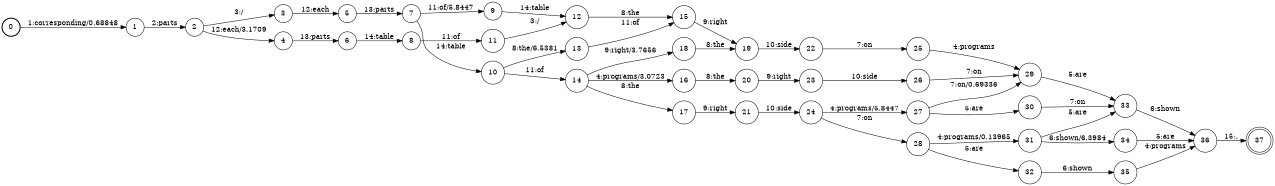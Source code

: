 digraph FST {
rankdir = LR;
size = "8.5,11";
label = "";
center = 1;
orientation = Portrait;
ranksep = "0.4";
nodesep = "0.25";
0 [label = "0", shape = circle, style = bold, fontsize = 14]
	0 -> 1 [label = "1:corresponding/0.68848", fontsize = 14];
1 [label = "1", shape = circle, style = solid, fontsize = 14]
	1 -> 2 [label = "2:parts", fontsize = 14];
2 [label = "2", shape = circle, style = solid, fontsize = 14]
	2 -> 3 [label = "3:/", fontsize = 14];
	2 -> 4 [label = "12:each/3.1709", fontsize = 14];
3 [label = "3", shape = circle, style = solid, fontsize = 14]
	3 -> 5 [label = "12:each", fontsize = 14];
4 [label = "4", shape = circle, style = solid, fontsize = 14]
	4 -> 6 [label = "13:parts", fontsize = 14];
5 [label = "5", shape = circle, style = solid, fontsize = 14]
	5 -> 7 [label = "13:parts", fontsize = 14];
6 [label = "6", shape = circle, style = solid, fontsize = 14]
	6 -> 8 [label = "14:table", fontsize = 14];
7 [label = "7", shape = circle, style = solid, fontsize = 14]
	7 -> 9 [label = "11:of/5.8447", fontsize = 14];
	7 -> 10 [label = "14:table", fontsize = 14];
8 [label = "8", shape = circle, style = solid, fontsize = 14]
	8 -> 11 [label = "11:of", fontsize = 14];
9 [label = "9", shape = circle, style = solid, fontsize = 14]
	9 -> 12 [label = "14:table", fontsize = 14];
10 [label = "10", shape = circle, style = solid, fontsize = 14]
	10 -> 13 [label = "8:the/6.5381", fontsize = 14];
	10 -> 14 [label = "11:of", fontsize = 14];
11 [label = "11", shape = circle, style = solid, fontsize = 14]
	11 -> 12 [label = "3:/", fontsize = 14];
12 [label = "12", shape = circle, style = solid, fontsize = 14]
	12 -> 15 [label = "8:the", fontsize = 14];
13 [label = "13", shape = circle, style = solid, fontsize = 14]
	13 -> 15 [label = "11:of", fontsize = 14];
14 [label = "14", shape = circle, style = solid, fontsize = 14]
	14 -> 16 [label = "4:programs/3.0723", fontsize = 14];
	14 -> 17 [label = "8:the", fontsize = 14];
	14 -> 18 [label = "9:right/3.7656", fontsize = 14];
15 [label = "15", shape = circle, style = solid, fontsize = 14]
	15 -> 19 [label = "9:right", fontsize = 14];
16 [label = "16", shape = circle, style = solid, fontsize = 14]
	16 -> 20 [label = "8:the", fontsize = 14];
17 [label = "17", shape = circle, style = solid, fontsize = 14]
	17 -> 21 [label = "9:right", fontsize = 14];
18 [label = "18", shape = circle, style = solid, fontsize = 14]
	18 -> 19 [label = "8:the", fontsize = 14];
19 [label = "19", shape = circle, style = solid, fontsize = 14]
	19 -> 22 [label = "10:side", fontsize = 14];
20 [label = "20", shape = circle, style = solid, fontsize = 14]
	20 -> 23 [label = "9:right", fontsize = 14];
21 [label = "21", shape = circle, style = solid, fontsize = 14]
	21 -> 24 [label = "10:side", fontsize = 14];
22 [label = "22", shape = circle, style = solid, fontsize = 14]
	22 -> 25 [label = "7:on", fontsize = 14];
23 [label = "23", shape = circle, style = solid, fontsize = 14]
	23 -> 26 [label = "10:side", fontsize = 14];
24 [label = "24", shape = circle, style = solid, fontsize = 14]
	24 -> 27 [label = "4:programs/5.8447", fontsize = 14];
	24 -> 28 [label = "7:on", fontsize = 14];
25 [label = "25", shape = circle, style = solid, fontsize = 14]
	25 -> 29 [label = "4:programs", fontsize = 14];
26 [label = "26", shape = circle, style = solid, fontsize = 14]
	26 -> 29 [label = "7:on", fontsize = 14];
27 [label = "27", shape = circle, style = solid, fontsize = 14]
	27 -> 30 [label = "5:are", fontsize = 14];
	27 -> 29 [label = "7:on/0.69336", fontsize = 14];
28 [label = "28", shape = circle, style = solid, fontsize = 14]
	28 -> 31 [label = "4:programs/0.13965", fontsize = 14];
	28 -> 32 [label = "5:are", fontsize = 14];
29 [label = "29", shape = circle, style = solid, fontsize = 14]
	29 -> 33 [label = "5:are", fontsize = 14];
30 [label = "30", shape = circle, style = solid, fontsize = 14]
	30 -> 33 [label = "7:on", fontsize = 14];
31 [label = "31", shape = circle, style = solid, fontsize = 14]
	31 -> 33 [label = "5:are", fontsize = 14];
	31 -> 34 [label = "6:shown/6.3984", fontsize = 14];
32 [label = "32", shape = circle, style = solid, fontsize = 14]
	32 -> 35 [label = "6:shown", fontsize = 14];
33 [label = "33", shape = circle, style = solid, fontsize = 14]
	33 -> 36 [label = "6:shown", fontsize = 14];
34 [label = "34", shape = circle, style = solid, fontsize = 14]
	34 -> 36 [label = "5:are", fontsize = 14];
35 [label = "35", shape = circle, style = solid, fontsize = 14]
	35 -> 36 [label = "4:programs", fontsize = 14];
36 [label = "36", shape = circle, style = solid, fontsize = 14]
	36 -> 37 [label = "15:.", fontsize = 14];
37 [label = "37", shape = doublecircle, style = solid, fontsize = 14]
}
